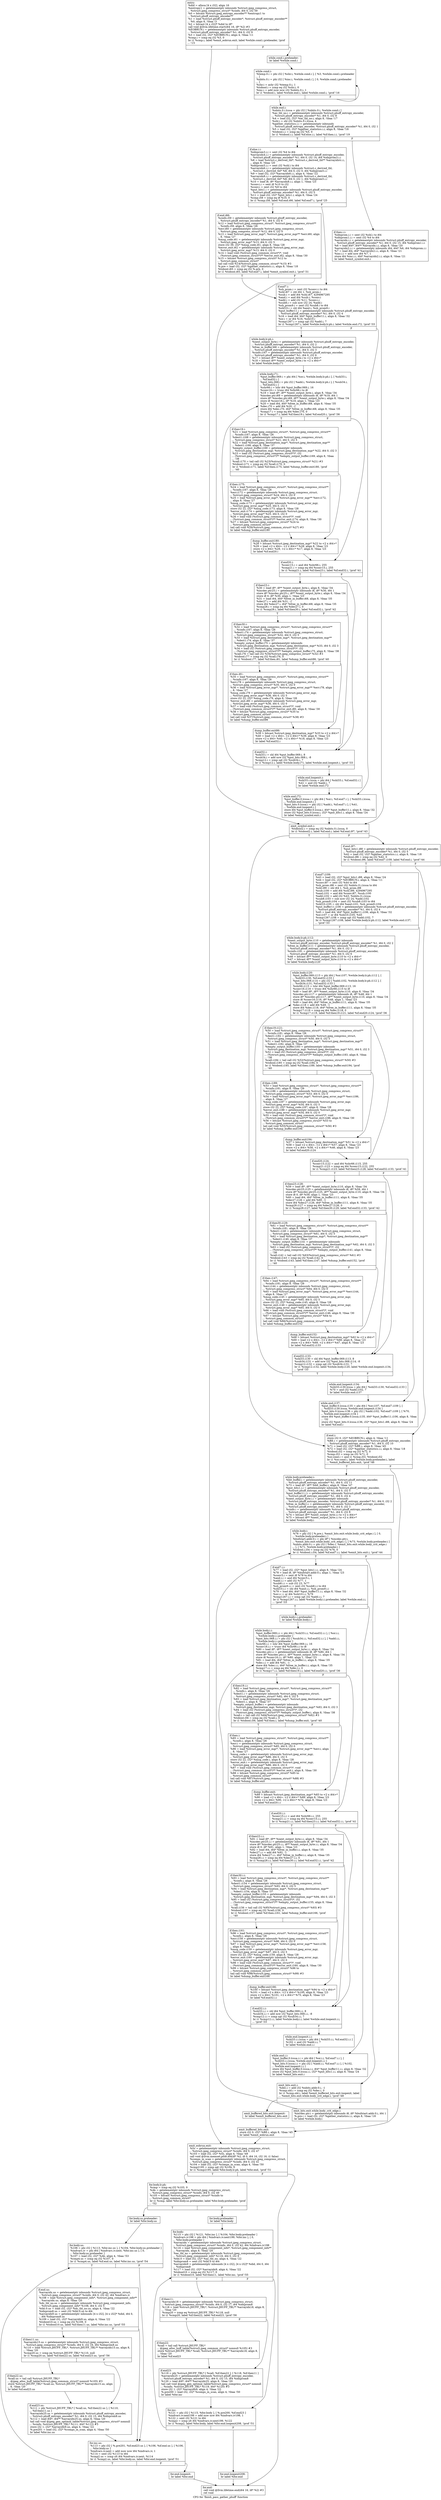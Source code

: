 digraph "CFG for 'finish_pass_gather_phuff' function" {
	label="CFG for 'finish_pass_gather_phuff' function";

	Node0x566f3f0 [shape=record,label="{entry:\l  %did = alloca [4 x i32], align 16\l  %entropy1 = getelementptr inbounds %struct.jpeg_compress_struct,\l... %struct.jpeg_compress_struct* %cinfo, i64 0, i32 59\l  %0 = bitcast %struct.jpeg_entropy_encoder** %entropy1 to\l... %struct.phuff_entropy_encoder**\l  %1 = load %struct.phuff_entropy_encoder*, %struct.phuff_entropy_encoder**\l... %0, align 8, !tbaa !3\l  %2 = bitcast [4 x i32]* %did to i8*\l  call void @llvm.lifetime.start(i64 16, i8* %2) #3\l  %EOBRUN.i = getelementptr inbounds %struct.phuff_entropy_encoder,\l... %struct.phuff_entropy_encoder* %1, i64 0, i32 9\l  %3 = load i32, i32* %EOBRUN.i, align 4, !tbaa !11\l  %cmp.i = icmp eq i32 %3, 0\l  br i1 %cmp.i, label %emit_eobrun.exit, label %while.cond.i.preheader, !prof\l... !15\l|{<s0>T|<s1>F}}"];
	Node0x566f3f0:s0 -> Node0x566f930;
	Node0x566f3f0:s1 -> Node0x566fa10;
	Node0x566fa10 [shape=record,label="{while.cond.i.preheader:                           \l  br label %while.cond.i\l}"];
	Node0x566fa10 -> Node0x566fba0;
	Node0x566fba0 [shape=record,label="{while.cond.i:                                     \l  %temp.0.i = phi i32 [ %shr.i, %while.cond.i ], [ %3, %while.cond.i.preheader\l... ]\l  %nbits.0.i = phi i32 [ %inc.i, %while.cond.i ], [ 0, %while.cond.i.preheader\l... ]\l  %shr.i = ashr i32 %temp.0.i, 1\l  %tobool.i = icmp eq i32 %shr.i, 0\l  %inc.i = add nuw nsw i32 %nbits.0.i, 1\l  br i1 %tobool.i, label %while.end.i, label %while.cond.i, !prof !16\l|{<s0>T|<s1>F}}"];
	Node0x566fba0:s0 -> Node0x56701a0;
	Node0x566fba0:s1 -> Node0x566fba0;
	Node0x56701a0 [shape=record,label="{while.end.i:                                      \l  %nbits.0.i.lcssa = phi i32 [ %nbits.0.i, %while.cond.i ]\l  %ac_tbl_no.i = getelementptr inbounds %struct.phuff_entropy_encoder,\l... %struct.phuff_entropy_encoder* %1, i64 0, i32 8\l  %4 = load i32, i32* %ac_tbl_no.i, align 8, !tbaa !17\l  %shl.i = shl i32 %nbits.0.i.lcssa, 4\l  %gather_statistics.i.i = getelementptr inbounds\l... %struct.phuff_entropy_encoder, %struct.phuff_entropy_encoder* %1, i64 0, i32 1\l  %5 = load i32, i32* %gather_statistics.i.i, align 8, !tbaa !18\l  %tobool.i.i = icmp eq i32 %5, 0\l  br i1 %tobool.i.i, label %if.else.i.i, label %if.then.i.i, !prof !19\l|{<s0>T|<s1>F}}"];
	Node0x56701a0:s0 -> Node0x56a0bc0;
	Node0x56701a0:s1 -> Node0x56a0ca0;
	Node0x56a0ca0 [shape=record,label="{if.then.i.i:                                      \l  %idxprom.i.i = sext i32 %shl.i to i64\l  %idxprom1.i.i = sext i32 %4 to i64\l  %arrayidx.i.i = getelementptr inbounds %struct.phuff_entropy_encoder,\l... %struct.phuff_entropy_encoder* %1, i64 0, i32 15, i64 %idxprom1.i.i\l  %6 = load i64*, i64** %arrayidx.i.i, align 8, !tbaa !20\l  %arrayidx2.i.i = getelementptr inbounds i64, i64* %6, i64 %idxprom.i.i\l  %7 = load i64, i64* %arrayidx2.i.i, align 8, !tbaa !21\l  %inc.i.i = add nsw i64 %7, 1\l  store i64 %inc.i.i, i64* %arrayidx2.i.i, align 8, !tbaa !21\l  br label %emit_symbol.exit.i\l}"];
	Node0x56a0ca0 -> Node0x56a13e0;
	Node0x56a0bc0 [shape=record,label="{if.else.i.i:                                      \l  %idxprom3.i.i = sext i32 %4 to i64\l  %arrayidx4.i.i = getelementptr inbounds %struct.phuff_entropy_encoder,\l... %struct.phuff_entropy_encoder* %1, i64 0, i32 14, i64 %idxprom3.i.i\l  %8 = load %struct.c_derived_tbl*, %struct.c_derived_tbl** %arrayidx4.i.i,\l... align 8, !tbaa !20\l  %idxprom5.i.i = sext i32 %shl.i to i64\l  %arrayidx6.i.i = getelementptr inbounds %struct.c_derived_tbl,\l... %struct.c_derived_tbl* %8, i64 0, i32 0, i64 %idxprom5.i.i\l  %9 = load i32, i32* %arrayidx6.i.i, align 4, !tbaa !22\l  %arrayidx8.i.i = getelementptr inbounds %struct.c_derived_tbl,\l... %struct.c_derived_tbl* %8, i64 0, i32 1, i64 %idxprom5.i.i\l  %10 = load i8, i8* %arrayidx8.i.i, align 1, !tbaa !23\l  %conv.i.i = sext i8 %10 to i32\l  %conv.i = zext i32 %9 to i64\l  %put_bits1.i = getelementptr inbounds %struct.phuff_entropy_encoder,\l... %struct.phuff_entropy_encoder* %1, i64 0, i32 5\l  %11 = load i32, i32* %put_bits1.i, align 8, !tbaa !24\l  %cmp.i58 = icmp eq i8 %10, 0\l  br i1 %cmp.i58, label %if.end.i66, label %if.end7.i, !prof !25\l|{<s0>T|<s1>F}}"];
	Node0x56a0bc0:s0 -> Node0x56a08f0;
	Node0x56a0bc0:s1 -> Node0x560e2b0;
	Node0x56a08f0 [shape=record,label="{if.end.i66:                                       \l  %cinfo.i59 = getelementptr inbounds %struct.phuff_entropy_encoder,\l... %struct.phuff_entropy_encoder* %1, i64 0, i32 6\l  %12 = load %struct.jpeg_compress_struct*, %struct.jpeg_compress_struct**\l... %cinfo.i59, align 8, !tbaa !26\l  %err.i60 = getelementptr inbounds %struct.jpeg_compress_struct,\l... %struct.jpeg_compress_struct* %12, i64 0, i32 0\l  %13 = load %struct.jpeg_error_mgr*, %struct.jpeg_error_mgr** %err.i60, align\l... 8, !tbaa !27\l  %msg_code.i61 = getelementptr inbounds %struct.jpeg_error_mgr,\l... %struct.jpeg_error_mgr* %13, i64 0, i32 5\l  store i32 39, i32* %msg_code.i61, align 8, !tbaa !28\l  %error_exit.i62 = getelementptr inbounds %struct.jpeg_error_mgr,\l... %struct.jpeg_error_mgr* %13, i64 0, i32 0\l  %14 = load void (%struct.jpeg_common_struct*)*, void\l... (%struct.jpeg_common_struct*)** %error_exit.i62, align 8, !tbaa !30\l  %15 = bitcast %struct.jpeg_compress_struct* %12 to\l... %struct.jpeg_common_struct*\l  tail call void %14(%struct.jpeg_common_struct* %15) #3\l  %.pre = load i32, i32* %gather_statistics.i.i, align 8, !tbaa !18\l  %tobool.i65 = icmp eq i32 %.pre, 0\l  br i1 %tobool.i65, label %if.end7.i, label %emit_symbol.exit.i, !prof !31\l|{<s0>T|<s1>F}}"];
	Node0x56a08f0:s0 -> Node0x560e2b0;
	Node0x56a08f0:s1 -> Node0x56a13e0;
	Node0x560e2b0 [shape=record,label="{if.end7.i:                                        \l  %sh_prom.i = zext i32 %conv.i.i to i64\l  %shl.i67 = shl i64 1, %sh_prom.i\l  %sub.i = add i64 %shl.i67, 4294967295\l  %and.i = and i64 %sub.i, %conv.i\l  %add.i = add i32 %11, %conv.i.i\l  %sub8.i = sub nsw i32 24, %add.i\l  %sh_prom9.i = zext i32 %sub8.i to i64\l  %shl10.i = shl i64 %and.i, %sh_prom9.i\l  %put_buffer11.i = getelementptr inbounds %struct.phuff_entropy_encoder,\l... %struct.phuff_entropy_encoder* %1, i64 0, i32 4\l  %16 = load i64, i64* %put_buffer11.i, align 8, !tbaa !32\l  %or.i = or i64 %16, %shl10.i\l  %cmp1267.i = icmp sgt i32 %add.i, 7\l  br i1 %cmp1267.i, label %while.body.lr.ph.i, label %while.end.i72, !prof !33\l|{<s0>T|<s1>F}}"];
	Node0x560e2b0:s0 -> Node0x560f630;
	Node0x560e2b0:s1 -> Node0x56a4a60;
	Node0x560f630 [shape=record,label="{while.body.lr.ph.i:                               \l  %next_output_byte.i = getelementptr inbounds %struct.phuff_entropy_encoder,\l... %struct.phuff_entropy_encoder* %1, i64 0, i32 2\l  %free_in_buffer.i68 = getelementptr inbounds %struct.phuff_entropy_encoder,\l... %struct.phuff_entropy_encoder* %1, i64 0, i32 3\l  %cinfo.i167 = getelementptr inbounds %struct.phuff_entropy_encoder,\l... %struct.phuff_entropy_encoder* %1, i64 0, i32 6\l  %17 = bitcast i8** %next_output_byte.i to \<2 x i64\>*\l  %18 = bitcast i8** %next_output_byte.i to \<2 x i64\>*\l  br label %while.body.i71\l}"];
	Node0x560f630 -> Node0x56a4ed0;
	Node0x56a4ed0 [shape=record,label="{while.body.i71:                                   \l  %put_buffer.069.i = phi i64 [ %or.i, %while.body.lr.ph.i ], [ %shl33.i,\l... %if.end32.i ]\l  %put_bits.068.i = phi i32 [ %add.i, %while.body.lr.ph.i ], [ %sub34.i,\l... %if.end32.i ]\l  %shr66.i = lshr i64 %put_buffer.069.i, 16\l  %conv16.i = trunc i64 %shr66.i to i8\l  %19 = load i8*, i8** %next_output_byte.i, align 8, !tbaa !34\l  %incdec.ptr.i69 = getelementptr inbounds i8, i8* %19, i64 1\l  store i8* %incdec.ptr.i69, i8** %next_output_byte.i, align 8, !tbaa !34\l  store i8 %conv16.i, i8* %19, align 1, !tbaa !23\l  %20 = load i64, i64* %free_in_buffer.i68, align 8, !tbaa !35\l  %dec.i70 = add i64 %20, -1\l  store i64 %dec.i70, i64* %free_in_buffer.i68, align 8, !tbaa !35\l  %cmp17.i = icmp eq i64 %dec.i70, 0\l  br i1 %cmp17.i, label %if.then19.i, label %if.end20.i, !prof !36\l|{<s0>T|<s1>F}}"];
	Node0x56a4ed0:s0 -> Node0x56a58e0;
	Node0x56a4ed0:s1 -> Node0x56a5990;
	Node0x56a58e0 [shape=record,label="{if.then19.i:                                      \l  %21 = load %struct.jpeg_compress_struct*, %struct.jpeg_compress_struct**\l... %cinfo.i167, align 8, !tbaa !26\l  %dest1.i168 = getelementptr inbounds %struct.jpeg_compress_struct,\l... %struct.jpeg_compress_struct* %21, i64 0, i32 5\l  %22 = load %struct.jpeg_destination_mgr*, %struct.jpeg_destination_mgr**\l... %dest1.i168, align 8, !tbaa !37\l  %empty_output_buffer.i169 = getelementptr inbounds\l... %struct.jpeg_destination_mgr, %struct.jpeg_destination_mgr* %22, i64 0, i32 3\l  %23 = load i32 (%struct.jpeg_compress_struct*)*, i32\l... (%struct.jpeg_compress_struct*)** %empty_output_buffer.i169, align 8, !tbaa\l... !38\l  %call.i170 = tail call i32 %23(%struct.jpeg_compress_struct* %21) #3\l  %tobool.i171 = icmp eq i32 %call.i170, 0\l  br i1 %tobool.i171, label %if.then.i175, label %dump_buffer.exit180, !prof\l... !40\l|{<s0>T|<s1>F}}"];
	Node0x56a58e0:s0 -> Node0x56a5f70;
	Node0x56a58e0:s1 -> Node0x56a6080;
	Node0x56a5f70 [shape=record,label="{if.then.i175:                                     \l  %24 = load %struct.jpeg_compress_struct*, %struct.jpeg_compress_struct**\l... %cinfo.i167, align 8, !tbaa !26\l  %err.i172 = getelementptr inbounds %struct.jpeg_compress_struct,\l... %struct.jpeg_compress_struct* %24, i64 0, i32 0\l  %25 = load %struct.jpeg_error_mgr*, %struct.jpeg_error_mgr** %err.i172,\l... align 8, !tbaa !27\l  %msg_code.i173 = getelementptr inbounds %struct.jpeg_error_mgr,\l... %struct.jpeg_error_mgr* %25, i64 0, i32 5\l  store i32 22, i32* %msg_code.i173, align 8, !tbaa !28\l  %error_exit.i174 = getelementptr inbounds %struct.jpeg_error_mgr,\l... %struct.jpeg_error_mgr* %25, i64 0, i32 0\l  %26 = load void (%struct.jpeg_common_struct*)*, void\l... (%struct.jpeg_common_struct*)** %error_exit.i174, align 8, !tbaa !30\l  %27 = bitcast %struct.jpeg_compress_struct* %24 to\l... %struct.jpeg_common_struct*\l  tail call void %26(%struct.jpeg_common_struct* %27) #3\l  br label %dump_buffer.exit180\l}"];
	Node0x56a5f70 -> Node0x56a6080;
	Node0x56a6080 [shape=record,label="{dump_buffer.exit180:                              \l  %28 = bitcast %struct.jpeg_destination_mgr* %22 to \<2 x i64\>*\l  %29 = load \<2 x i64\>, \<2 x i64\>* %28, align 8, !tbaa !23\l  store \<2 x i64\> %29, \<2 x i64\>* %17, align 8, !tbaa !23\l  br label %if.end20.i\l}"];
	Node0x56a6080 -> Node0x56a5990;
	Node0x56a5990 [shape=record,label="{if.end20.i:                                       \l  %conv15.i = and i64 %shr66.i, 255\l  %cmp21.i = icmp eq i64 %conv15.i, 255\l  br i1 %cmp21.i, label %if.then23.i, label %if.end32.i, !prof !41\l|{<s0>T|<s1>F}}"];
	Node0x56a5990:s0 -> Node0x56a6990;
	Node0x56a5990:s1 -> Node0x56a5010;
	Node0x56a6990 [shape=record,label="{if.then23.i:                                      \l  %30 = load i8*, i8** %next_output_byte.i, align 8, !tbaa !34\l  %incdec.ptr25.i = getelementptr inbounds i8, i8* %30, i64 1\l  store i8* %incdec.ptr25.i, i8** %next_output_byte.i, align 8, !tbaa !34\l  store i8 0, i8* %30, align 1, !tbaa !23\l  %31 = load i64, i64* %free_in_buffer.i68, align 8, !tbaa !35\l  %dec27.i = add i64 %31, -1\l  store i64 %dec27.i, i64* %free_in_buffer.i68, align 8, !tbaa !35\l  %cmp28.i = icmp eq i64 %dec27.i, 0\l  br i1 %cmp28.i, label %if.then30.i, label %if.end32.i, !prof !42\l|{<s0>T|<s1>F}}"];
	Node0x56a6990:s0 -> Node0x56a6e90;
	Node0x56a6990:s1 -> Node0x56a5010;
	Node0x56a6e90 [shape=record,label="{if.then30.i:                                      \l  %32 = load %struct.jpeg_compress_struct*, %struct.jpeg_compress_struct**\l... %cinfo.i167, align 8, !tbaa !26\l  %dest1.i74 = getelementptr inbounds %struct.jpeg_compress_struct,\l... %struct.jpeg_compress_struct* %32, i64 0, i32 5\l  %33 = load %struct.jpeg_destination_mgr*, %struct.jpeg_destination_mgr**\l... %dest1.i74, align 8, !tbaa !37\l  %empty_output_buffer.i75 = getelementptr inbounds\l... %struct.jpeg_destination_mgr, %struct.jpeg_destination_mgr* %33, i64 0, i32 3\l  %34 = load i32 (%struct.jpeg_compress_struct*)*, i32\l... (%struct.jpeg_compress_struct*)** %empty_output_buffer.i75, align 8, !tbaa !38\l  %call.i76 = tail call i32 %34(%struct.jpeg_compress_struct* %32) #3\l  %tobool.i77 = icmp eq i32 %call.i76, 0\l  br i1 %tobool.i77, label %if.then.i81, label %dump_buffer.exit86, !prof !40\l|{<s0>T|<s1>F}}"];
	Node0x56a6e90:s0 -> Node0x56a7570;
	Node0x56a6e90:s1 -> Node0x56a7680;
	Node0x56a7570 [shape=record,label="{if.then.i81:                                      \l  %35 = load %struct.jpeg_compress_struct*, %struct.jpeg_compress_struct**\l... %cinfo.i167, align 8, !tbaa !26\l  %err.i78 = getelementptr inbounds %struct.jpeg_compress_struct,\l... %struct.jpeg_compress_struct* %35, i64 0, i32 0\l  %36 = load %struct.jpeg_error_mgr*, %struct.jpeg_error_mgr** %err.i78, align\l... 8, !tbaa !27\l  %msg_code.i79 = getelementptr inbounds %struct.jpeg_error_mgr,\l... %struct.jpeg_error_mgr* %36, i64 0, i32 5\l  store i32 22, i32* %msg_code.i79, align 8, !tbaa !28\l  %error_exit.i80 = getelementptr inbounds %struct.jpeg_error_mgr,\l... %struct.jpeg_error_mgr* %36, i64 0, i32 0\l  %37 = load void (%struct.jpeg_common_struct*)*, void\l... (%struct.jpeg_common_struct*)** %error_exit.i80, align 8, !tbaa !30\l  %38 = bitcast %struct.jpeg_compress_struct* %35 to\l... %struct.jpeg_common_struct*\l  tail call void %37(%struct.jpeg_common_struct* %38) #3\l  br label %dump_buffer.exit86\l}"];
	Node0x56a7570 -> Node0x56a7680;
	Node0x56a7680 [shape=record,label="{dump_buffer.exit86:                               \l  %39 = bitcast %struct.jpeg_destination_mgr* %33 to \<2 x i64\>*\l  %40 = load \<2 x i64\>, \<2 x i64\>* %39, align 8, !tbaa !23\l  store \<2 x i64\> %40, \<2 x i64\>* %18, align 8, !tbaa !23\l  br label %if.end32.i\l}"];
	Node0x56a7680 -> Node0x56a5010;
	Node0x56a5010 [shape=record,label="{if.end32.i:                                       \l  %shl33.i = shl i64 %put_buffer.069.i, 8\l  %sub34.i = add nsw i32 %put_bits.068.i, -8\l  %cmp12.i = icmp sgt i32 %sub34.i, 7\l  br i1 %cmp12.i, label %while.body.i71, label %while.end.loopexit.i, !prof !33\l|{<s0>T|<s1>F}}"];
	Node0x56a5010:s0 -> Node0x56a4ed0;
	Node0x56a5010:s1 -> Node0x560f2f0;
	Node0x560f2f0 [shape=record,label="{while.end.loopexit.i:                             \l  %shl33.i.lcssa = phi i64 [ %shl33.i, %if.end32.i ]\l  %41 = and i32 %add.i, 7\l  br label %while.end.i72\l}"];
	Node0x560f2f0 -> Node0x56a4a60;
	Node0x56a4a60 [shape=record,label="{while.end.i72:                                    \l  %put_buffer.0.lcssa.i = phi i64 [ %or.i, %if.end7.i ], [ %shl33.i.lcssa,\l... %while.end.loopexit.i ]\l  %put_bits.0.lcssa.i = phi i32 [ %add.i, %if.end7.i ], [ %41,\l... %while.end.loopexit.i ]\l  store i64 %put_buffer.0.lcssa.i, i64* %put_buffer11.i, align 8, !tbaa !32\l  store i32 %put_bits.0.lcssa.i, i32* %put_bits1.i, align 8, !tbaa !24\l  br label %emit_symbol.exit.i\l}"];
	Node0x56a4a60 -> Node0x56a13e0;
	Node0x56a13e0 [shape=record,label="{emit_symbol.exit.i:                               \l  %tobool2.i = icmp eq i32 %nbits.0.i.lcssa, 0\l  br i1 %tobool2.i, label %if.end.i, label %if.end.i97, !prof !43\l|{<s0>T|<s1>F}}"];
	Node0x56a13e0:s0 -> Node0x55e4b00;
	Node0x56a13e0:s1 -> Node0x55e4b80;
	Node0x55e4b80 [shape=record,label="{if.end.i97:                                       \l  %put_bits1.i88 = getelementptr inbounds %struct.phuff_entropy_encoder,\l... %struct.phuff_entropy_encoder* %1, i64 0, i32 5\l  %42 = load i32, i32* %gather_statistics.i.i, align 8, !tbaa !18\l  %tobool.i96 = icmp eq i32 %42, 0\l  br i1 %tobool.i96, label %if.end7.i109, label %if.end.i, !prof !44\l|{<s0>T|<s1>F}}"];
	Node0x55e4b80:s0 -> Node0x560f370;
	Node0x55e4b80:s1 -> Node0x55e4b00;
	Node0x560f370 [shape=record,label="{if.end7.i109:                                     \l  %43 = load i32, i32* %put_bits1.i88, align 8, !tbaa !24\l  %44 = load i32, i32* %EOBRUN.i, align 4, !tbaa !11\l  %conv.i87 = zext i32 %44 to i64\l  %sh_prom.i98 = zext i32 %nbits.0.i.lcssa to i64\l  %shl.i99 = shl i64 1, %sh_prom.i98\l  %sub.i100 = add i64 %shl.i99, 4294967295\l  %and.i101 = and i64 %conv.i87, %sub.i100\l  %add.i102 = add i32 %43, %nbits.0.i.lcssa\l  %sub8.i103 = sub nsw i32 24, %add.i102\l  %sh_prom9.i104 = zext i32 %sub8.i103 to i64\l  %shl10.i105 = shl i64 %and.i101, %sh_prom9.i104\l  %put_buffer11.i106 = getelementptr inbounds %struct.phuff_entropy_encoder,\l... %struct.phuff_entropy_encoder* %1, i64 0, i32 4\l  %45 = load i64, i64* %put_buffer11.i106, align 8, !tbaa !32\l  %or.i107 = or i64 %shl10.i105, %45\l  %cmp1267.i108 = icmp sgt i32 %add.i102, 7\l  br i1 %cmp1267.i108, label %while.body.lr.ph.i112, label %while.end.i137,\l... !prof !33\l|{<s0>T|<s1>F}}"];
	Node0x560f370:s0 -> Node0x56ac8b0;
	Node0x560f370:s1 -> Node0x56ac990;
	Node0x56ac8b0 [shape=record,label="{while.body.lr.ph.i112:                            \l  %next_output_byte.i110 = getelementptr inbounds\l... %struct.phuff_entropy_encoder, %struct.phuff_entropy_encoder* %1, i64 0, i32 2\l  %free_in_buffer.i111 = getelementptr inbounds %struct.phuff_entropy_encoder,\l... %struct.phuff_entropy_encoder* %1, i64 0, i32 3\l  %cinfo.i181 = getelementptr inbounds %struct.phuff_entropy_encoder,\l... %struct.phuff_entropy_encoder* %1, i64 0, i32 6\l  %46 = bitcast i8** %next_output_byte.i110 to \<2 x i64\>*\l  %47 = bitcast i8** %next_output_byte.i110 to \<2 x i64\>*\l  br label %while.body.i120\l}"];
	Node0x56ac8b0 -> Node0x56ace00;
	Node0x56ace00 [shape=record,label="{while.body.i120:                                  \l  %put_buffer.069.i113 = phi i64 [ %or.i107, %while.body.lr.ph.i112 ], [\l... %shl33.i130, %if.end32.i133 ]\l  %put_bits.068.i114 = phi i32 [ %add.i102, %while.body.lr.ph.i112 ], [\l... %sub34.i131, %if.end32.i133 ]\l  %shr66.i115 = lshr i64 %put_buffer.069.i113, 16\l  %conv16.i116 = trunc i64 %shr66.i115 to i8\l  %48 = load i8*, i8** %next_output_byte.i110, align 8, !tbaa !34\l  %incdec.ptr.i117 = getelementptr inbounds i8, i8* %48, i64 1\l  store i8* %incdec.ptr.i117, i8** %next_output_byte.i110, align 8, !tbaa !34\l  store i8 %conv16.i116, i8* %48, align 1, !tbaa !23\l  %49 = load i64, i64* %free_in_buffer.i111, align 8, !tbaa !35\l  %dec.i118 = add i64 %49, -1\l  store i64 %dec.i118, i64* %free_in_buffer.i111, align 8, !tbaa !35\l  %cmp17.i119 = icmp eq i64 %dec.i118, 0\l  br i1 %cmp17.i119, label %if.then19.i121, label %if.end20.i124, !prof !36\l|{<s0>T|<s1>F}}"];
	Node0x56ace00:s0 -> Node0x56ad860;
	Node0x56ace00:s1 -> Node0x56ad940;
	Node0x56ad860 [shape=record,label="{if.then19.i121:                                   \l  %50 = load %struct.jpeg_compress_struct*, %struct.jpeg_compress_struct**\l... %cinfo.i181, align 8, !tbaa !26\l  %dest1.i182 = getelementptr inbounds %struct.jpeg_compress_struct,\l... %struct.jpeg_compress_struct* %50, i64 0, i32 5\l  %51 = load %struct.jpeg_destination_mgr*, %struct.jpeg_destination_mgr**\l... %dest1.i182, align 8, !tbaa !37\l  %empty_output_buffer.i183 = getelementptr inbounds\l... %struct.jpeg_destination_mgr, %struct.jpeg_destination_mgr* %51, i64 0, i32 3\l  %52 = load i32 (%struct.jpeg_compress_struct*)*, i32\l... (%struct.jpeg_compress_struct*)** %empty_output_buffer.i183, align 8, !tbaa\l... !38\l  %call.i184 = tail call i32 %52(%struct.jpeg_compress_struct* %50) #3\l  %tobool.i185 = icmp eq i32 %call.i184, 0\l  br i1 %tobool.i185, label %if.then.i189, label %dump_buffer.exit194, !prof\l... !40\l|{<s0>T|<s1>F}}"];
	Node0x56ad860:s0 -> Node0x56adf00;
	Node0x56ad860:s1 -> Node0x56ae010;
	Node0x56adf00 [shape=record,label="{if.then.i189:                                     \l  %53 = load %struct.jpeg_compress_struct*, %struct.jpeg_compress_struct**\l... %cinfo.i181, align 8, !tbaa !26\l  %err.i186 = getelementptr inbounds %struct.jpeg_compress_struct,\l... %struct.jpeg_compress_struct* %53, i64 0, i32 0\l  %54 = load %struct.jpeg_error_mgr*, %struct.jpeg_error_mgr** %err.i186,\l... align 8, !tbaa !27\l  %msg_code.i187 = getelementptr inbounds %struct.jpeg_error_mgr,\l... %struct.jpeg_error_mgr* %54, i64 0, i32 5\l  store i32 22, i32* %msg_code.i187, align 8, !tbaa !28\l  %error_exit.i188 = getelementptr inbounds %struct.jpeg_error_mgr,\l... %struct.jpeg_error_mgr* %54, i64 0, i32 0\l  %55 = load void (%struct.jpeg_common_struct*)*, void\l... (%struct.jpeg_common_struct*)** %error_exit.i188, align 8, !tbaa !30\l  %56 = bitcast %struct.jpeg_compress_struct* %53 to\l... %struct.jpeg_common_struct*\l  tail call void %55(%struct.jpeg_common_struct* %56) #3\l  br label %dump_buffer.exit194\l}"];
	Node0x56adf00 -> Node0x56ae010;
	Node0x56ae010 [shape=record,label="{dump_buffer.exit194:                              \l  %57 = bitcast %struct.jpeg_destination_mgr* %51 to \<2 x i64\>*\l  %58 = load \<2 x i64\>, \<2 x i64\>* %57, align 8, !tbaa !23\l  store \<2 x i64\> %58, \<2 x i64\>* %46, align 8, !tbaa !23\l  br label %if.end20.i124\l}"];
	Node0x56ae010 -> Node0x56ad940;
	Node0x56ad940 [shape=record,label="{if.end20.i124:                                    \l  %conv15.i122 = and i64 %shr66.i115, 255\l  %cmp21.i123 = icmp eq i64 %conv15.i122, 255\l  br i1 %cmp21.i123, label %if.then23.i128, label %if.end32.i133, !prof !41\l|{<s0>T|<s1>F}}"];
	Node0x56ad940:s0 -> Node0x56ae950;
	Node0x56ad940:s1 -> Node0x56acf50;
	Node0x56ae950 [shape=record,label="{if.then23.i128:                                   \l  %59 = load i8*, i8** %next_output_byte.i110, align 8, !tbaa !34\l  %incdec.ptr25.i125 = getelementptr inbounds i8, i8* %59, i64 1\l  store i8* %incdec.ptr25.i125, i8** %next_output_byte.i110, align 8, !tbaa !34\l  store i8 0, i8* %59, align 1, !tbaa !23\l  %60 = load i64, i64* %free_in_buffer.i111, align 8, !tbaa !35\l  %dec27.i126 = add i64 %60, -1\l  store i64 %dec27.i126, i64* %free_in_buffer.i111, align 8, !tbaa !35\l  %cmp28.i127 = icmp eq i64 %dec27.i126, 0\l  br i1 %cmp28.i127, label %if.then30.i129, label %if.end32.i133, !prof !42\l|{<s0>T|<s1>F}}"];
	Node0x56ae950:s0 -> Node0x56aee90;
	Node0x56ae950:s1 -> Node0x56acf50;
	Node0x56aee90 [shape=record,label="{if.then30.i129:                                   \l  %61 = load %struct.jpeg_compress_struct*, %struct.jpeg_compress_struct**\l... %cinfo.i181, align 8, !tbaa !26\l  %dest1.i140 = getelementptr inbounds %struct.jpeg_compress_struct,\l... %struct.jpeg_compress_struct* %61, i64 0, i32 5\l  %62 = load %struct.jpeg_destination_mgr*, %struct.jpeg_destination_mgr**\l... %dest1.i140, align 8, !tbaa !37\l  %empty_output_buffer.i141 = getelementptr inbounds\l... %struct.jpeg_destination_mgr, %struct.jpeg_destination_mgr* %62, i64 0, i32 3\l  %63 = load i32 (%struct.jpeg_compress_struct*)*, i32\l... (%struct.jpeg_compress_struct*)** %empty_output_buffer.i141, align 8, !tbaa\l... !38\l  %call.i142 = tail call i32 %63(%struct.jpeg_compress_struct* %61) #3\l  %tobool.i143 = icmp eq i32 %call.i142, 0\l  br i1 %tobool.i143, label %if.then.i147, label %dump_buffer.exit152, !prof\l... !40\l|{<s0>T|<s1>F}}"];
	Node0x56aee90:s0 -> Node0x56af430;
	Node0x56aee90:s1 -> Node0x56af540;
	Node0x56af430 [shape=record,label="{if.then.i147:                                     \l  %64 = load %struct.jpeg_compress_struct*, %struct.jpeg_compress_struct**\l... %cinfo.i181, align 8, !tbaa !26\l  %err.i144 = getelementptr inbounds %struct.jpeg_compress_struct,\l... %struct.jpeg_compress_struct* %64, i64 0, i32 0\l  %65 = load %struct.jpeg_error_mgr*, %struct.jpeg_error_mgr** %err.i144,\l... align 8, !tbaa !27\l  %msg_code.i145 = getelementptr inbounds %struct.jpeg_error_mgr,\l... %struct.jpeg_error_mgr* %65, i64 0, i32 5\l  store i32 22, i32* %msg_code.i145, align 8, !tbaa !28\l  %error_exit.i146 = getelementptr inbounds %struct.jpeg_error_mgr,\l... %struct.jpeg_error_mgr* %65, i64 0, i32 0\l  %66 = load void (%struct.jpeg_common_struct*)*, void\l... (%struct.jpeg_common_struct*)** %error_exit.i146, align 8, !tbaa !30\l  %67 = bitcast %struct.jpeg_compress_struct* %64 to\l... %struct.jpeg_common_struct*\l  tail call void %66(%struct.jpeg_common_struct* %67) #3\l  br label %dump_buffer.exit152\l}"];
	Node0x56af430 -> Node0x56af540;
	Node0x56af540 [shape=record,label="{dump_buffer.exit152:                              \l  %68 = bitcast %struct.jpeg_destination_mgr* %62 to \<2 x i64\>*\l  %69 = load \<2 x i64\>, \<2 x i64\>* %68, align 8, !tbaa !23\l  store \<2 x i64\> %69, \<2 x i64\>* %47, align 8, !tbaa !23\l  br label %if.end32.i133\l}"];
	Node0x56af540 -> Node0x56acf50;
	Node0x56acf50 [shape=record,label="{if.end32.i133:                                    \l  %shl33.i130 = shl i64 %put_buffer.069.i113, 8\l  %sub34.i131 = add nsw i32 %put_bits.068.i114, -8\l  %cmp12.i132 = icmp sgt i32 %sub34.i131, 7\l  br i1 %cmp12.i132, label %while.body.i120, label %while.end.loopexit.i134,\l... !prof !33\l|{<s0>T|<s1>F}}"];
	Node0x56acf50:s0 -> Node0x56ace00;
	Node0x56acf50:s1 -> Node0x566d470;
	Node0x566d470 [shape=record,label="{while.end.loopexit.i134:                          \l  %shl33.i130.lcssa = phi i64 [ %shl33.i130, %if.end32.i133 ]\l  %70 = and i32 %add.i102, 7\l  br label %while.end.i137\l}"];
	Node0x566d470 -> Node0x56ac990;
	Node0x56ac990 [shape=record,label="{while.end.i137:                                   \l  %put_buffer.0.lcssa.i135 = phi i64 [ %or.i107, %if.end7.i109 ], [\l... %shl33.i130.lcssa, %while.end.loopexit.i134 ]\l  %put_bits.0.lcssa.i136 = phi i32 [ %add.i102, %if.end7.i109 ], [ %70,\l... %while.end.loopexit.i134 ]\l  store i64 %put_buffer.0.lcssa.i135, i64* %put_buffer11.i106, align 8, !tbaa\l... !32\l  store i32 %put_bits.0.lcssa.i136, i32* %put_bits1.i88, align 8, !tbaa !24\l  br label %if.end.i\l}"];
	Node0x56ac990 -> Node0x55e4b00;
	Node0x55e4b00 [shape=record,label="{if.end.i:                                         \l  store i32 0, i32* %EOBRUN.i, align 4, !tbaa !11\l  %BE.i = getelementptr inbounds %struct.phuff_entropy_encoder,\l... %struct.phuff_entropy_encoder* %1, i64 0, i32 10\l  %71 = load i32, i32* %BE.i, align 8, !tbaa !45\l  %72 = load i32, i32* %gather_statistics.i.i, align 8, !tbaa !18\l  %tobool.i52 = icmp eq i32 %72, 0\l  %cmp.i53 = icmp ne i32 %71, 0\l  %or.cond.i = and i1 %cmp.i53, %tobool.i52\l  br i1 %or.cond.i, label %while.body.preheader.i, label\l... %emit_buffered_bits.exit, !prof !46\l|{<s0>T|<s1>F}}"];
	Node0x55e4b00:s0 -> Node0x56b08f0;
	Node0x55e4b00:s1 -> Node0x56b09c0;
	Node0x56b08f0 [shape=record,label="{while.body.preheader.i:                           \l  %bit_buffer.i = getelementptr inbounds %struct.phuff_entropy_encoder,\l... %struct.phuff_entropy_encoder* %1, i64 0, i32 11\l  %73 = load i8*, i8** %bit_buffer.i, align 8, !tbaa !47\l  %put_bits1.i.i = getelementptr inbounds %struct.phuff_entropy_encoder,\l... %struct.phuff_entropy_encoder* %1, i64 0, i32 5\l  %put_buffer11.i.i = getelementptr inbounds %struct.phuff_entropy_encoder,\l... %struct.phuff_entropy_encoder* %1, i64 0, i32 4\l  %next_output_byte.i.i = getelementptr inbounds\l... %struct.phuff_entropy_encoder, %struct.phuff_entropy_encoder* %1, i64 0, i32 2\l  %free_in_buffer.i.i = getelementptr inbounds %struct.phuff_entropy_encoder,\l... %struct.phuff_entropy_encoder* %1, i64 0, i32 3\l  %cinfo.i = getelementptr inbounds %struct.phuff_entropy_encoder,\l... %struct.phuff_entropy_encoder* %1, i64 0, i32 6\l  %74 = bitcast i8** %next_output_byte.i.i to \<2 x i64\>*\l  %75 = bitcast i8** %next_output_byte.i.i to \<2 x i64\>*\l  br label %while.body.i\l}"];
	Node0x56b08f0 -> Node0x56b1120;
	Node0x56b1120 [shape=record,label="{while.body.i:                                     \l  %76 = phi i32 [ %.pre.i, %emit_bits.exit.while.body_crit_edge.i ], [ 0,\l... %while.body.preheader.i ]\l  %bufstart.addr.0.i = phi i8* [ %incdec.ptr.i,\l... %emit_bits.exit.while.body_crit_edge.i ], [ %73, %while.body.preheader.i ]\l  %nbits.addr.0.i = phi i32 [ %dec.i, %emit_bits.exit.while.body_crit_edge.i\l... ], [ %71, %while.body.preheader.i ]\l  %tobool.i.i54 = icmp eq i32 %76, 0\l  br i1 %tobool.i.i54, label %if.end7.i.i, label %emit_bits.exit.i, !prof !44\l|{<s0>T|<s1>F}}"];
	Node0x56b1120:s0 -> Node0x56b17b0;
	Node0x56b1120:s1 -> Node0x56b18c0;
	Node0x56b17b0 [shape=record,label="{if.end7.i.i:                                      \l  %77 = load i32, i32* %put_bits1.i.i, align 8, !tbaa !24\l  %78 = load i8, i8* %bufstart.addr.0.i, align 1, !tbaa !23\l  %conv5.i = zext i8 %78 to i64\l  %and.i.i = and i64 %conv5.i, 1\l  %add.i.i = add i32 %77, 1\l  %sub8.i.i = sub i32 23, %77\l  %sh_prom9.i.i = zext i32 %sub8.i.i to i64\l  %shl10.i.i = shl i64 %and.i.i, %sh_prom9.i.i\l  %79 = load i64, i64* %put_buffer11.i.i, align 8, !tbaa !32\l  %or.i.i = or i64 %shl10.i.i, %79\l  %cmp1267.i.i = icmp sgt i32 %add.i.i, 7\l  br i1 %cmp1267.i.i, label %while.body.i.i.preheader, label %while.end.i.i,\l... !prof !33\l|{<s0>T|<s1>F}}"];
	Node0x56b17b0:s0 -> Node0x56a7df0;
	Node0x56b17b0:s1 -> Node0x56a7f10;
	Node0x56a7df0 [shape=record,label="{while.body.i.i.preheader:                         \l  br label %while.body.i.i\l}"];
	Node0x56a7df0 -> Node0x56a8080;
	Node0x56a8080 [shape=record,label="{while.body.i.i:                                   \l  %put_buffer.069.i.i = phi i64 [ %shl33.i.i, %if.end32.i.i ], [ %or.i.i,\l... %while.body.i.i.preheader ]\l  %put_bits.068.i.i = phi i32 [ %sub34.i.i, %if.end32.i.i ], [ %add.i.i,\l... %while.body.i.i.preheader ]\l  %shr66.i.i = lshr i64 %put_buffer.069.i.i, 16\l  %conv16.i.i = trunc i64 %shr66.i.i to i8\l  %80 = load i8*, i8** %next_output_byte.i.i, align 8, !tbaa !34\l  %incdec.ptr.i.i = getelementptr inbounds i8, i8* %80, i64 1\l  store i8* %incdec.ptr.i.i, i8** %next_output_byte.i.i, align 8, !tbaa !34\l  store i8 %conv16.i.i, i8* %80, align 1, !tbaa !23\l  %81 = load i64, i64* %free_in_buffer.i.i, align 8, !tbaa !35\l  %dec.i.i = add i64 %81, -1\l  store i64 %dec.i.i, i64* %free_in_buffer.i.i, align 8, !tbaa !35\l  %cmp17.i.i = icmp eq i64 %dec.i.i, 0\l  br i1 %cmp17.i.i, label %if.then19.i.i, label %if.end20.i.i, !prof !36\l|{<s0>T|<s1>F}}"];
	Node0x56a8080:s0 -> Node0x56b38d0;
	Node0x56a8080:s1 -> Node0x56b39b0;
	Node0x56b38d0 [shape=record,label="{if.then19.i.i:                                    \l  %82 = load %struct.jpeg_compress_struct*, %struct.jpeg_compress_struct**\l... %cinfo.i, align 8, !tbaa !26\l  %dest1.i = getelementptr inbounds %struct.jpeg_compress_struct,\l... %struct.jpeg_compress_struct* %82, i64 0, i32 5\l  %83 = load %struct.jpeg_destination_mgr*, %struct.jpeg_destination_mgr**\l... %dest1.i, align 8, !tbaa !37\l  %empty_output_buffer.i = getelementptr inbounds\l... %struct.jpeg_destination_mgr, %struct.jpeg_destination_mgr* %83, i64 0, i32 3\l  %84 = load i32 (%struct.jpeg_compress_struct*)*, i32\l... (%struct.jpeg_compress_struct*)** %empty_output_buffer.i, align 8, !tbaa !38\l  %call.i = tail call i32 %84(%struct.jpeg_compress_struct* %82) #3\l  %tobool.i56 = icmp eq i32 %call.i, 0\l  br i1 %tobool.i56, label %if.then.i, label %dump_buffer.exit, !prof !40\l|{<s0>T|<s1>F}}"];
	Node0x56b38d0:s0 -> Node0x56b3f40;
	Node0x56b38d0:s1 -> Node0x56b4050;
	Node0x56b3f40 [shape=record,label="{if.then.i:                                        \l  %85 = load %struct.jpeg_compress_struct*, %struct.jpeg_compress_struct**\l... %cinfo.i, align 8, !tbaa !26\l  %err.i = getelementptr inbounds %struct.jpeg_compress_struct,\l... %struct.jpeg_compress_struct* %85, i64 0, i32 0\l  %86 = load %struct.jpeg_error_mgr*, %struct.jpeg_error_mgr** %err.i, align\l... 8, !tbaa !27\l  %msg_code.i = getelementptr inbounds %struct.jpeg_error_mgr,\l... %struct.jpeg_error_mgr* %86, i64 0, i32 5\l  store i32 22, i32* %msg_code.i, align 8, !tbaa !28\l  %error_exit.i = getelementptr inbounds %struct.jpeg_error_mgr,\l... %struct.jpeg_error_mgr* %86, i64 0, i32 0\l  %87 = load void (%struct.jpeg_common_struct*)*, void\l... (%struct.jpeg_common_struct*)** %error_exit.i, align 8, !tbaa !30\l  %88 = bitcast %struct.jpeg_compress_struct* %85 to\l... %struct.jpeg_common_struct*\l  tail call void %87(%struct.jpeg_common_struct* %88) #3\l  br label %dump_buffer.exit\l}"];
	Node0x56b3f40 -> Node0x56b4050;
	Node0x56b4050 [shape=record,label="{dump_buffer.exit:                                 \l  %89 = bitcast %struct.jpeg_destination_mgr* %83 to \<2 x i64\>*\l  %90 = load \<2 x i64\>, \<2 x i64\>* %89, align 8, !tbaa !23\l  store \<2 x i64\> %90, \<2 x i64\>* %74, align 8, !tbaa !23\l  br label %if.end20.i.i\l}"];
	Node0x56b4050 -> Node0x56b39b0;
	Node0x56b39b0 [shape=record,label="{if.end20.i.i:                                     \l  %conv15.i.i = and i64 %shr66.i.i, 255\l  %cmp21.i.i = icmp eq i64 %conv15.i.i, 255\l  br i1 %cmp21.i.i, label %if.then23.i.i, label %if.end32.i.i, !prof !41\l|{<s0>T|<s1>F}}"];
	Node0x56b39b0:s0 -> Node0x56b49a0;
	Node0x56b39b0:s1 -> Node0x56a81a0;
	Node0x56b49a0 [shape=record,label="{if.then23.i.i:                                    \l  %91 = load i8*, i8** %next_output_byte.i.i, align 8, !tbaa !34\l  %incdec.ptr25.i.i = getelementptr inbounds i8, i8* %91, i64 1\l  store i8* %incdec.ptr25.i.i, i8** %next_output_byte.i.i, align 8, !tbaa !34\l  store i8 0, i8* %91, align 1, !tbaa !23\l  %92 = load i64, i64* %free_in_buffer.i.i, align 8, !tbaa !35\l  %dec27.i.i = add i64 %92, -1\l  store i64 %dec27.i.i, i64* %free_in_buffer.i.i, align 8, !tbaa !35\l  %cmp28.i.i = icmp eq i64 %dec27.i.i, 0\l  br i1 %cmp28.i.i, label %if.then30.i.i, label %if.end32.i.i, !prof !42\l|{<s0>T|<s1>F}}"];
	Node0x56b49a0:s0 -> Node0x56b4ee0;
	Node0x56b49a0:s1 -> Node0x56a81a0;
	Node0x56b4ee0 [shape=record,label="{if.then30.i.i:                                    \l  %93 = load %struct.jpeg_compress_struct*, %struct.jpeg_compress_struct**\l... %cinfo.i, align 8, !tbaa !26\l  %dest1.i154 = getelementptr inbounds %struct.jpeg_compress_struct,\l... %struct.jpeg_compress_struct* %93, i64 0, i32 5\l  %94 = load %struct.jpeg_destination_mgr*, %struct.jpeg_destination_mgr**\l... %dest1.i154, align 8, !tbaa !37\l  %empty_output_buffer.i155 = getelementptr inbounds\l... %struct.jpeg_destination_mgr, %struct.jpeg_destination_mgr* %94, i64 0, i32 3\l  %95 = load i32 (%struct.jpeg_compress_struct*)*, i32\l... (%struct.jpeg_compress_struct*)** %empty_output_buffer.i155, align 8, !tbaa\l... !38\l  %call.i156 = tail call i32 %95(%struct.jpeg_compress_struct* %93) #3\l  %tobool.i157 = icmp eq i32 %call.i156, 0\l  br i1 %tobool.i157, label %if.then.i161, label %dump_buffer.exit166, !prof\l... !40\l|{<s0>T|<s1>F}}"];
	Node0x56b4ee0:s0 -> Node0x56b5440;
	Node0x56b4ee0:s1 -> Node0x56b5550;
	Node0x56b5440 [shape=record,label="{if.then.i161:                                     \l  %96 = load %struct.jpeg_compress_struct*, %struct.jpeg_compress_struct**\l... %cinfo.i, align 8, !tbaa !26\l  %err.i158 = getelementptr inbounds %struct.jpeg_compress_struct,\l... %struct.jpeg_compress_struct* %96, i64 0, i32 0\l  %97 = load %struct.jpeg_error_mgr*, %struct.jpeg_error_mgr** %err.i158,\l... align 8, !tbaa !27\l  %msg_code.i159 = getelementptr inbounds %struct.jpeg_error_mgr,\l... %struct.jpeg_error_mgr* %97, i64 0, i32 5\l  store i32 22, i32* %msg_code.i159, align 8, !tbaa !28\l  %error_exit.i160 = getelementptr inbounds %struct.jpeg_error_mgr,\l... %struct.jpeg_error_mgr* %97, i64 0, i32 0\l  %98 = load void (%struct.jpeg_common_struct*)*, void\l... (%struct.jpeg_common_struct*)** %error_exit.i160, align 8, !tbaa !30\l  %99 = bitcast %struct.jpeg_compress_struct* %96 to\l... %struct.jpeg_common_struct*\l  tail call void %98(%struct.jpeg_common_struct* %99) #3\l  br label %dump_buffer.exit166\l}"];
	Node0x56b5440 -> Node0x56b5550;
	Node0x56b5550 [shape=record,label="{dump_buffer.exit166:                              \l  %100 = bitcast %struct.jpeg_destination_mgr* %94 to \<2 x i64\>*\l  %101 = load \<2 x i64\>, \<2 x i64\>* %100, align 8, !tbaa !23\l  store \<2 x i64\> %101, \<2 x i64\>* %75, align 8, !tbaa !23\l  br label %if.end32.i.i\l}"];
	Node0x56b5550 -> Node0x56a81a0;
	Node0x56a81a0 [shape=record,label="{if.end32.i.i:                                     \l  %shl33.i.i = shl i64 %put_buffer.069.i.i, 8\l  %sub34.i.i = add nsw i32 %put_bits.068.i.i, -8\l  %cmp12.i.i = icmp sgt i32 %sub34.i.i, 7\l  br i1 %cmp12.i.i, label %while.body.i.i, label %while.end.loopexit.i.i,\l... !prof !33\l|{<s0>T|<s1>F}}"];
	Node0x56a81a0:s0 -> Node0x56a8080;
	Node0x56a81a0:s1 -> Node0x56b5f10;
	Node0x56b5f10 [shape=record,label="{while.end.loopexit.i.i:                           \l  %shl33.i.i.lcssa = phi i64 [ %shl33.i.i, %if.end32.i.i ]\l  %102 = and i32 %add.i.i, 7\l  br label %while.end.i.i\l}"];
	Node0x56b5f10 -> Node0x56a7f10;
	Node0x56a7f10 [shape=record,label="{while.end.i.i:                                    \l  %put_buffer.0.lcssa.i.i = phi i64 [ %or.i.i, %if.end7.i.i ], [\l... %shl33.i.i.lcssa, %while.end.loopexit.i.i ]\l  %put_bits.0.lcssa.i.i = phi i32 [ %add.i.i, %if.end7.i.i ], [ %102,\l... %while.end.loopexit.i.i ]\l  store i64 %put_buffer.0.lcssa.i.i, i64* %put_buffer11.i.i, align 8, !tbaa !32\l  store i32 %put_bits.0.lcssa.i.i, i32* %put_bits1.i.i, align 8, !tbaa !24\l  br label %emit_bits.exit.i\l}"];
	Node0x56a7f10 -> Node0x56b18c0;
	Node0x56b18c0 [shape=record,label="{emit_bits.exit.i:                                 \l  %dec.i = add i32 %nbits.addr.0.i, -1\l  %cmp.old.i = icmp eq i32 %dec.i, 0\l  br i1 %cmp.old.i, label %emit_buffered_bits.exit.loopexit, label\l... %emit_bits.exit.while.body_crit_edge.i, !prof !48\l|{<s0>T|<s1>F}}"];
	Node0x56b18c0:s0 -> Node0x56b64c0;
	Node0x56b18c0:s1 -> Node0x56b1250;
	Node0x56b1250 [shape=record,label="{emit_bits.exit.while.body_crit_edge.i:            \l  %incdec.ptr.i = getelementptr inbounds i8, i8* %bufstart.addr.0.i, i64 1\l  %.pre.i = load i32, i32* %gather_statistics.i.i, align 8, !tbaa !18\l  br label %while.body.i\l}"];
	Node0x56b1250 -> Node0x56b1120;
	Node0x56b64c0 [shape=record,label="{emit_buffered_bits.exit.loopexit:                 \l  br label %emit_buffered_bits.exit\l}"];
	Node0x56b64c0 -> Node0x56b09c0;
	Node0x56b09c0 [shape=record,label="{emit_buffered_bits.exit:                          \l  store i32 0, i32* %BE.i, align 8, !tbaa !45\l  br label %emit_eobrun.exit\l}"];
	Node0x56b09c0 -> Node0x566f930;
	Node0x566f930 [shape=record,label="{emit_eobrun.exit:                                 \l  %Ss = getelementptr inbounds %struct.jpeg_compress_struct,\l... %struct.jpeg_compress_struct* %cinfo, i64 0, i32 47\l  %103 = load i32, i32* %Ss, align 4, !tbaa !49\l  call void @llvm.memset.p0i8.i64(i8* %2, i8 0, i64 16, i32 16, i1 false)\l  %comps_in_scan = getelementptr inbounds %struct.jpeg_compress_struct,\l... %struct.jpeg_compress_struct* %cinfo, i64 0, i32 41\l  %104 = load i32, i32* %comps_in_scan, align 4, !tbaa !50\l  %cmp2195 = icmp sgt i32 %104, 0\l  br i1 %cmp2195, label %for.body.lr.ph, label %for.end, !prof !51\l|{<s0>T|<s1>F}}"];
	Node0x566f930:s0 -> Node0x56b69e0;
	Node0x566f930:s1 -> Node0x56b6a30;
	Node0x56b69e0 [shape=record,label="{for.body.lr.ph:                                   \l  %cmp = icmp eq i32 %103, 0\l  %Ah = getelementptr inbounds %struct.jpeg_compress_struct,\l... %struct.jpeg_compress_struct* %cinfo, i64 0, i32 49\l  %105 = bitcast %struct.jpeg_compress_struct* %cinfo to\l... %struct.jpeg_common_struct*\l  br i1 %cmp, label %for.body.us.preheader, label %for.body.preheader, !prof\l... !52\l|{<s0>T|<s1>F}}"];
	Node0x56b69e0:s0 -> Node0x56b6d40;
	Node0x56b69e0:s1 -> Node0x56b6e10;
	Node0x56b6e10 [shape=record,label="{for.body.preheader:                               \l  br label %for.body\l}"];
	Node0x56b6e10 -> Node0x56b7050;
	Node0x56b6d40 [shape=record,label="{for.body.us.preheader:                            \l  br label %for.body.us\l}"];
	Node0x56b6d40 -> Node0x56b7130;
	Node0x56b7130 [shape=record,label="{for.body.us:                                      \l  %106 = phi i32 [ %113, %for.inc.us ], [ %104, %for.body.us.preheader ]\l  %indvars.iv = phi i64 [ %indvars.iv.next, %for.inc.us ], [ 0,\l... %for.body.us.preheader ]\l  %107 = load i32, i32* %Ah, align 4, !tbaa !53\l  %cmp4.us = icmp eq i32 %107, 0\l  br i1 %cmp4.us, label %if.end.us, label %for.inc.us, !prof !54\l|{<s0>T|<s1>F}}"];
	Node0x56b7130:s0 -> Node0x56b7620;
	Node0x56b7130:s1 -> Node0x56b7290;
	Node0x56b7620 [shape=record,label="{if.end.us:                                        \l  %arrayidx.us = getelementptr inbounds %struct.jpeg_compress_struct,\l... %struct.jpeg_compress_struct* %cinfo, i64 0, i32 42, i64 %indvars.iv\l  %108 = load %struct.jpeg_component_info*, %struct.jpeg_component_info**\l... %arrayidx.us, align 8, !tbaa !20\l  %dc_tbl_no.us = getelementptr inbounds %struct.jpeg_component_info,\l... %struct.jpeg_component_info* %108, i64 0, i32 5\l  %tbl.0.us = load i32, i32* %dc_tbl_no.us, align 4, !tbaa !22\l  %idxprom8.us = sext i32 %tbl.0.us to i64\l  %arrayidx9.us = getelementptr inbounds [4 x i32], [4 x i32]* %did, i64 0,\l... i64 %idxprom8.us\l  %109 = load i32, i32* %arrayidx9.us, align 4, !tbaa !22\l  %tobool10.us = icmp eq i32 %109, 0\l  br i1 %tobool10.us, label %if.then11.us, label %for.inc.us, !prof !55\l|{<s0>T|<s1>F}}"];
	Node0x56b7620:s0 -> Node0x56b7d60;
	Node0x56b7620:s1 -> Node0x56b7290;
	Node0x56b7d60 [shape=record,label="{if.then11.us:                                     \l  %arrayidx15.us = getelementptr inbounds %struct.jpeg_compress_struct,\l... %struct.jpeg_compress_struct* %cinfo, i64 0, i32 16, i64 %idxprom8.us\l  %110 = load %struct.JHUFF_TBL*, %struct.JHUFF_TBL** %arrayidx15.us, align 8,\l... !tbaa !20\l  %cmp20.us = icmp eq %struct.JHUFF_TBL* %110, null\l  br i1 %cmp20.us, label %if.then22.us, label %if.end23.us, !prof !56\l|{<s0>T|<s1>F}}"];
	Node0x56b7d60:s0 -> Node0x568f2b0;
	Node0x56b7d60:s1 -> Node0x568f390;
	Node0x568f2b0 [shape=record,label="{if.then22.us:                                     \l  %call.us = tail call %struct.JHUFF_TBL*\l... @jpeg_alloc_huff_table(%struct.jpeg_common_struct* nonnull %105) #3\l  store %struct.JHUFF_TBL* %call.us, %struct.JHUFF_TBL** %arrayidx15.us, align\l... 8, !tbaa !20\l  br label %if.end23.us\l}"];
	Node0x568f2b0 -> Node0x568f390;
	Node0x568f390 [shape=record,label="{if.end23.us:                                      \l  %111 = phi %struct.JHUFF_TBL* [ %call.us, %if.then22.us ], [ %110,\l... %if.then11.us ]\l  %arrayidx25.us = getelementptr inbounds %struct.phuff_entropy_encoder,\l... %struct.phuff_entropy_encoder* %1, i64 0, i32 15, i64 %idxprom8.us\l  %112 = load i64*, i64** %arrayidx25.us, align 8, !tbaa !20\l  tail call void @jpeg_gen_optimal_table(%struct.jpeg_compress_struct* nonnull\l... %cinfo, %struct.JHUFF_TBL* %111, i64* %112) #3\l  store i32 1, i32* %arrayidx9.us, align 4, !tbaa !22\l  %.pre201 = load i32, i32* %comps_in_scan, align 4, !tbaa !50\l  br label %for.inc.us\l}"];
	Node0x568f390 -> Node0x56b7290;
	Node0x56b7290 [shape=record,label="{for.inc.us:                                       \l  %113 = phi i32 [ %.pre201, %if.end23.us ], [ %106, %if.end.us ], [ %106,\l... %for.body.us ]\l  %indvars.iv.next = add nuw nsw i64 %indvars.iv, 1\l  %114 = sext i32 %113 to i64\l  %cmp2.us = icmp slt i64 %indvars.iv.next, %114\l  br i1 %cmp2.us, label %for.body.us, label %for.end.loopexit, !prof !51\l|{<s0>T|<s1>F}}"];
	Node0x56b7290:s0 -> Node0x56b7130;
	Node0x56b7290:s1 -> Node0x56b8ff0;
	Node0x56b7050 [shape=record,label="{for.body:                                         \l  %115 = phi i32 [ %121, %for.inc ], [ %104, %for.body.preheader ]\l  %indvars.iv198 = phi i64 [ %indvars.iv.next199, %for.inc ], [ 0,\l... %for.body.preheader ]\l  %arrayidx = getelementptr inbounds %struct.jpeg_compress_struct,\l... %struct.jpeg_compress_struct* %cinfo, i64 0, i32 42, i64 %indvars.iv198\l  %116 = load %struct.jpeg_component_info*, %struct.jpeg_component_info**\l... %arrayidx, align 8, !tbaa !20\l  %ac_tbl_no = getelementptr inbounds %struct.jpeg_component_info,\l... %struct.jpeg_component_info* %116, i64 0, i32 6\l  %tbl.0 = load i32, i32* %ac_tbl_no, align 4, !tbaa !22\l  %idxprom8 = sext i32 %tbl.0 to i64\l  %arrayidx9 = getelementptr inbounds [4 x i32], [4 x i32]* %did, i64 0, i64\l... %idxprom8\l  %117 = load i32, i32* %arrayidx9, align 4, !tbaa !22\l  %tobool10 = icmp eq i32 %117, 0\l  br i1 %tobool10, label %if.then11, label %for.inc, !prof !55\l|{<s0>T|<s1>F}}"];
	Node0x56b7050:s0 -> Node0x56b9f30;
	Node0x56b7050:s1 -> Node0x56b9790;
	Node0x56b9f30 [shape=record,label="{if.then11:                                        \l  %arrayidx18 = getelementptr inbounds %struct.jpeg_compress_struct,\l... %struct.jpeg_compress_struct* %cinfo, i64 0, i32 17, i64 %idxprom8\l  %118 = load %struct.JHUFF_TBL*, %struct.JHUFF_TBL** %arrayidx18, align 8,\l... !tbaa !20\l  %cmp20 = icmp eq %struct.JHUFF_TBL* %118, null\l  br i1 %cmp20, label %if.then22, label %if.end23, !prof !56\l|{<s0>T|<s1>F}}"];
	Node0x56b9f30:s0 -> Node0x56b8190;
	Node0x56b9f30:s1 -> Node0x56b8270;
	Node0x56b8190 [shape=record,label="{if.then22:                                        \l  %call = tail call %struct.JHUFF_TBL*\l... @jpeg_alloc_huff_table(%struct.jpeg_common_struct* nonnull %105) #3\l  store %struct.JHUFF_TBL* %call, %struct.JHUFF_TBL** %arrayidx18, align 8,\l... !tbaa !20\l  br label %if.end23\l}"];
	Node0x56b8190 -> Node0x56b8270;
	Node0x56b8270 [shape=record,label="{if.end23:                                         \l  %119 = phi %struct.JHUFF_TBL* [ %call, %if.then22 ], [ %118, %if.then11 ]\l  %arrayidx25 = getelementptr inbounds %struct.phuff_entropy_encoder,\l... %struct.phuff_entropy_encoder* %1, i64 0, i32 15, i64 %idxprom8\l  %120 = load i64*, i64** %arrayidx25, align 8, !tbaa !20\l  tail call void @jpeg_gen_optimal_table(%struct.jpeg_compress_struct* nonnull\l... %cinfo, %struct.JHUFF_TBL* %119, i64* %120) #3\l  store i32 1, i32* %arrayidx9, align 4, !tbaa !22\l  %.pre200 = load i32, i32* %comps_in_scan, align 4, !tbaa !50\l  br label %for.inc\l}"];
	Node0x56b8270 -> Node0x56b9790;
	Node0x56b9790 [shape=record,label="{for.inc:                                          \l  %121 = phi i32 [ %115, %for.body ], [ %.pre200, %if.end23 ]\l  %indvars.iv.next199 = add nuw nsw i64 %indvars.iv198, 1\l  %122 = sext i32 %121 to i64\l  %cmp2 = icmp slt i64 %indvars.iv.next199, %122\l  br i1 %cmp2, label %for.body, label %for.end.loopexit208, !prof !51\l|{<s0>T|<s1>F}}"];
	Node0x56b9790:s0 -> Node0x56b7050;
	Node0x56b9790:s1 -> Node0x56bbe80;
	Node0x56b8ff0 [shape=record,label="{for.end.loopexit:                                 \l  br label %for.end\l}"];
	Node0x56b8ff0 -> Node0x56b6a30;
	Node0x56bbe80 [shape=record,label="{for.end.loopexit208:                              \l  br label %for.end\l}"];
	Node0x56bbe80 -> Node0x56b6a30;
	Node0x56b6a30 [shape=record,label="{for.end:                                          \l  call void @llvm.lifetime.end(i64 16, i8* %2) #3\l  ret void\l}"];
}
